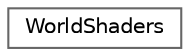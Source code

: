 digraph "Graphical Class Hierarchy"
{
 // LATEX_PDF_SIZE
  bgcolor="transparent";
  edge [fontname=Helvetica,fontsize=10,labelfontname=Helvetica,labelfontsize=10];
  node [fontname=Helvetica,fontsize=10,shape=box,height=0.2,width=0.4];
  rankdir="LR";
  Node0 [id="Node000000",label="WorldShaders",height=0.2,width=0.4,color="grey40", fillcolor="white", style="filled",URL="$structWorldShaders.html",tooltip="A structure to hold various shaders used in the rendering process."];
}
